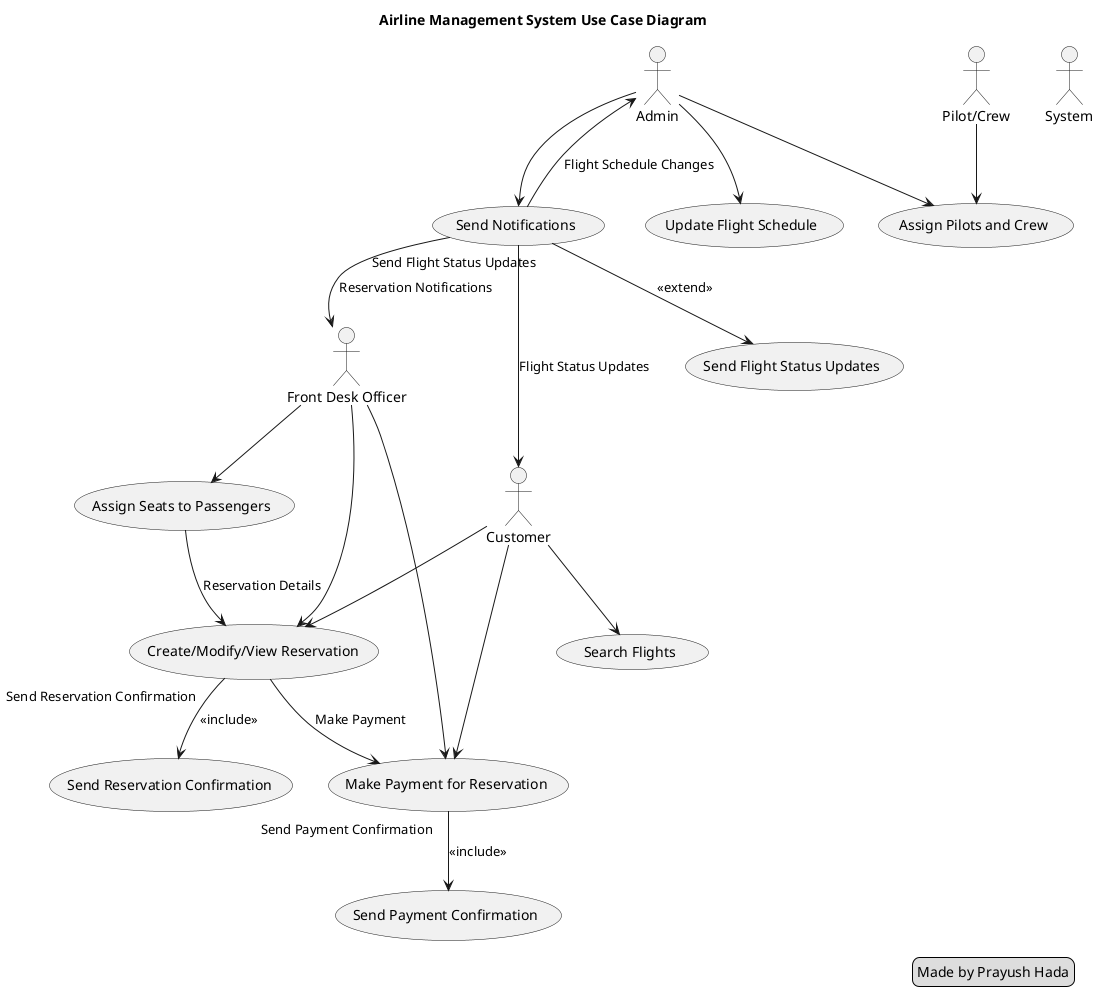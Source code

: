 @startuml use_case
title Airline Management System Use Case Diagram
actor Admin
actor "Front Desk Officer" as FrontDesk
actor Customer
actor "Pilot/Crew" as PilotCrew
actor System

usecase "Search Flights" as UC1
usecase "Create/Modify/View Reservation" as UC2
usecase "Assign Seats to Passengers" as UC3
usecase "Make Payment for Reservation" as UC4
usecase "Update Flight Schedule" as UC5
usecase "Assign Pilots and Crew" as UC6
usecase "Send Notifications" as UC7
usecase "Send Payment Confirmation" as UC8
usecase "Send Reservation Confirmation" as UC9
usecase "Send Flight Status Updates" as UC10

Customer --> UC1
Customer --> UC2
Customer --> UC4

FrontDesk --> UC2
FrontDesk --> UC3
FrontDesk --> UC4

Admin --> UC5
Admin --> UC6
Admin --> UC7

PilotCrew --> UC6

UC2 --> UC4: "Make Payment"
UC3 --> UC2: "Reservation Details"
UC7 --> Customer: "Flight Status Updates"
UC7 --> FrontDesk: "Reservation Notifications"
UC7 --> Admin: "Flight Schedule Changes"

UC4 --> UC8: "Send Payment Confirmation" <<include>>
UC2 --> UC9: "Send Reservation Confirmation" <<include>>
UC7 --> UC10: "Send Flight Status Updates" <<extend>>

legend right
    Made by Prayush Hada
end legend

@enduml


